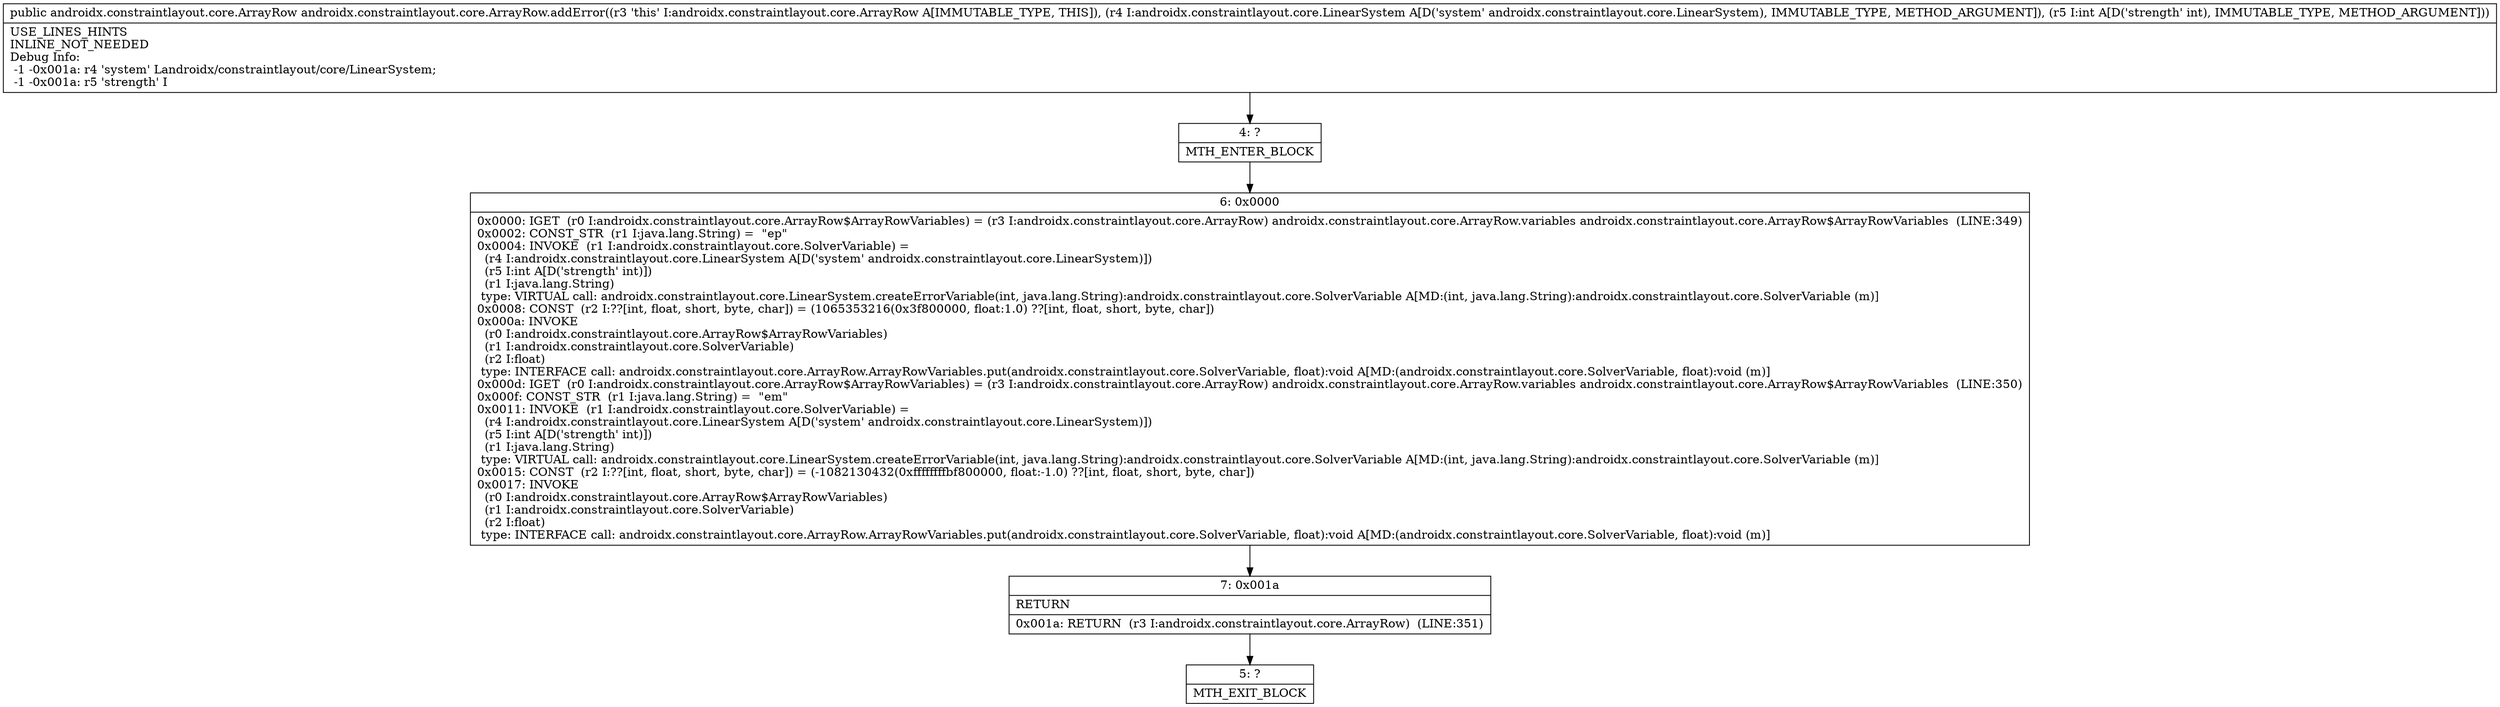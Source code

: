 digraph "CFG forandroidx.constraintlayout.core.ArrayRow.addError(Landroidx\/constraintlayout\/core\/LinearSystem;I)Landroidx\/constraintlayout\/core\/ArrayRow;" {
Node_4 [shape=record,label="{4\:\ ?|MTH_ENTER_BLOCK\l}"];
Node_6 [shape=record,label="{6\:\ 0x0000|0x0000: IGET  (r0 I:androidx.constraintlayout.core.ArrayRow$ArrayRowVariables) = (r3 I:androidx.constraintlayout.core.ArrayRow) androidx.constraintlayout.core.ArrayRow.variables androidx.constraintlayout.core.ArrayRow$ArrayRowVariables  (LINE:349)\l0x0002: CONST_STR  (r1 I:java.lang.String) =  \"ep\" \l0x0004: INVOKE  (r1 I:androidx.constraintlayout.core.SolverVariable) = \l  (r4 I:androidx.constraintlayout.core.LinearSystem A[D('system' androidx.constraintlayout.core.LinearSystem)])\l  (r5 I:int A[D('strength' int)])\l  (r1 I:java.lang.String)\l type: VIRTUAL call: androidx.constraintlayout.core.LinearSystem.createErrorVariable(int, java.lang.String):androidx.constraintlayout.core.SolverVariable A[MD:(int, java.lang.String):androidx.constraintlayout.core.SolverVariable (m)]\l0x0008: CONST  (r2 I:??[int, float, short, byte, char]) = (1065353216(0x3f800000, float:1.0) ??[int, float, short, byte, char]) \l0x000a: INVOKE  \l  (r0 I:androidx.constraintlayout.core.ArrayRow$ArrayRowVariables)\l  (r1 I:androidx.constraintlayout.core.SolverVariable)\l  (r2 I:float)\l type: INTERFACE call: androidx.constraintlayout.core.ArrayRow.ArrayRowVariables.put(androidx.constraintlayout.core.SolverVariable, float):void A[MD:(androidx.constraintlayout.core.SolverVariable, float):void (m)]\l0x000d: IGET  (r0 I:androidx.constraintlayout.core.ArrayRow$ArrayRowVariables) = (r3 I:androidx.constraintlayout.core.ArrayRow) androidx.constraintlayout.core.ArrayRow.variables androidx.constraintlayout.core.ArrayRow$ArrayRowVariables  (LINE:350)\l0x000f: CONST_STR  (r1 I:java.lang.String) =  \"em\" \l0x0011: INVOKE  (r1 I:androidx.constraintlayout.core.SolverVariable) = \l  (r4 I:androidx.constraintlayout.core.LinearSystem A[D('system' androidx.constraintlayout.core.LinearSystem)])\l  (r5 I:int A[D('strength' int)])\l  (r1 I:java.lang.String)\l type: VIRTUAL call: androidx.constraintlayout.core.LinearSystem.createErrorVariable(int, java.lang.String):androidx.constraintlayout.core.SolverVariable A[MD:(int, java.lang.String):androidx.constraintlayout.core.SolverVariable (m)]\l0x0015: CONST  (r2 I:??[int, float, short, byte, char]) = (\-1082130432(0xffffffffbf800000, float:\-1.0) ??[int, float, short, byte, char]) \l0x0017: INVOKE  \l  (r0 I:androidx.constraintlayout.core.ArrayRow$ArrayRowVariables)\l  (r1 I:androidx.constraintlayout.core.SolverVariable)\l  (r2 I:float)\l type: INTERFACE call: androidx.constraintlayout.core.ArrayRow.ArrayRowVariables.put(androidx.constraintlayout.core.SolverVariable, float):void A[MD:(androidx.constraintlayout.core.SolverVariable, float):void (m)]\l}"];
Node_7 [shape=record,label="{7\:\ 0x001a|RETURN\l|0x001a: RETURN  (r3 I:androidx.constraintlayout.core.ArrayRow)  (LINE:351)\l}"];
Node_5 [shape=record,label="{5\:\ ?|MTH_EXIT_BLOCK\l}"];
MethodNode[shape=record,label="{public androidx.constraintlayout.core.ArrayRow androidx.constraintlayout.core.ArrayRow.addError((r3 'this' I:androidx.constraintlayout.core.ArrayRow A[IMMUTABLE_TYPE, THIS]), (r4 I:androidx.constraintlayout.core.LinearSystem A[D('system' androidx.constraintlayout.core.LinearSystem), IMMUTABLE_TYPE, METHOD_ARGUMENT]), (r5 I:int A[D('strength' int), IMMUTABLE_TYPE, METHOD_ARGUMENT]))  | USE_LINES_HINTS\lINLINE_NOT_NEEDED\lDebug Info:\l  \-1 \-0x001a: r4 'system' Landroidx\/constraintlayout\/core\/LinearSystem;\l  \-1 \-0x001a: r5 'strength' I\l}"];
MethodNode -> Node_4;Node_4 -> Node_6;
Node_6 -> Node_7;
Node_7 -> Node_5;
}

